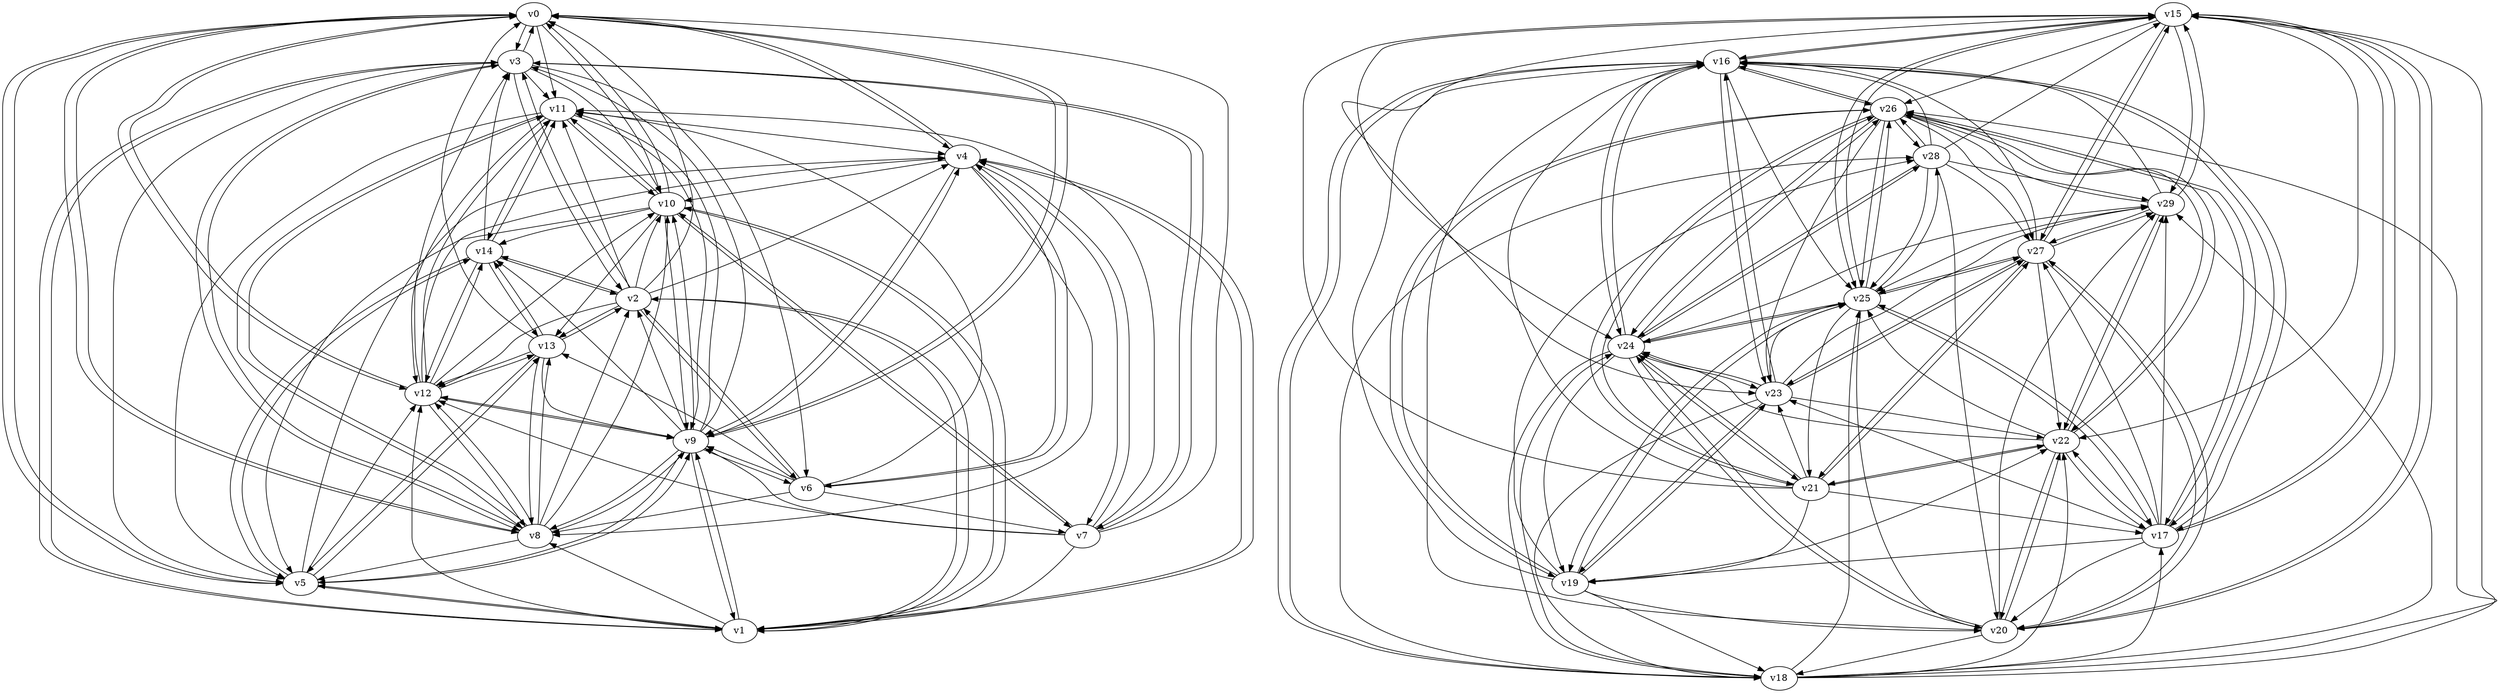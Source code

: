 digraph buchi_test030 {
    v0 [name="v0", player=0, priority=1];
    v1 [name="v1", player=0, priority=0];
    v2 [name="v2", player=1, priority=0];
    v3 [name="v3", player=1, priority=0];
    v4 [name="v4", player=0, priority=0];
    v5 [name="v5", player=1, priority=0];
    v6 [name="v6", player=0, priority=1];
    v7 [name="v7", player=0, priority=1];
    v8 [name="v8", player=1, priority=1];
    v9 [name="v9", player=1, priority=1];
    v10 [name="v10", player=0, priority=1];
    v11 [name="v11", player=0, priority=0];
    v12 [name="v12", player=1, priority=0];
    v13 [name="v13", player=0, priority=1];
    v14 [name="v14", player=1, priority=1];
    v15 [name="v15", player=1, priority=1];
    v16 [name="v16", player=1, priority=0];
    v17 [name="v17", player=1, priority=1];
    v18 [name="v18", player=1, priority=1];
    v19 [name="v19", player=1, priority=0];
    v20 [name="v20", player=1, priority=0];
    v21 [name="v21", player=0, priority=0];
    v22 [name="v22", player=0, priority=1];
    v23 [name="v23", player=0, priority=1];
    v24 [name="v24", player=0, priority=0];
    v25 [name="v25", player=0, priority=1];
    v26 [name="v26", player=1, priority=0];
    v27 [name="v27", player=0, priority=1];
    v28 [name="v28", player=1, priority=0];
    v29 [name="v29", player=1, priority=0];
    v12 -> v4;
    v26 -> v21;
    v4 -> v0;
    v18 -> v17;
    v21 -> v16;
    v4 -> v9;
    v18 -> v26;
    v5 -> v1;
    v8 -> v0;
    v22 -> v17;
    v14 -> v13;
    v20 -> v29;
    v8 -> v9;
    v22 -> v26;
    v9 -> v8;
    v0 -> v5;
    v11 -> v5;
    v19 -> v18;
    v23 -> v25;
    v11 -> v14;
    v2 -> v11;
    v13 -> v8;
    v6 -> v2;
    v7 -> v1;
    v6 -> v11;
    v7 -> v10;
    v24 -> v26;
    v15 -> v23;
    v26 -> v23;
    v18 -> v28;
    v3 -> v6;
    v20 -> v22;
    v8 -> v2;
    v9 -> v1;
    v5 -> v12;
    v8 -> v11;
    v9 -> v10;
    v23 -> v27;
    v2 -> v4;
    v17 -> v23;
    v1 -> v8;
    v6 -> v4;
    v7 -> v3;
    v24 -> v19;
    v15 -> v16;
    v6 -> v13;
    v16 -> v15;
    v7 -> v12;
    v24 -> v28;
    v15 -> v25;
    v25 -> v27;
    v16 -> v24;
    v26 -> v16;
    v26 -> v25;
    v20 -> v15;
    v3 -> v8;
    v20 -> v24;
    v22 -> v21;
    v29 -> v27;
    v9 -> v3;
    v5 -> v14;
    v17 -> v16;
    v28 -> v16;
    v9 -> v12;
    v0 -> v9;
    v11 -> v9;
    v23 -> v29;
    v1 -> v10;
    v13 -> v12;
    v27 -> v29;
    v24 -> v21;
    v25 -> v20;
    v16 -> v17;
    v16 -> v26;
    v3 -> v1;
    v12 -> v13;
    v3 -> v10;
    v9 -> v5;
    v23 -> v22;
    v9 -> v14;
    v1 -> v3;
    v13 -> v5;
    v27 -> v22;
    v1 -> v12;
    v13 -> v14;
    v24 -> v23;
    v18 -> v16;
    v14 -> v3;
    v5 -> v0;
    v29 -> v22;
    v14 -> v12;
    v5 -> v9;
    v22 -> v25;
    v21 -> v27;
    v23 -> v24;
    v11 -> v4;
    v27 -> v15;
    v1 -> v5;
    v19 -> v20;
    v7 -> v0;
    v24 -> v16;
    v2 -> v13;
    v25 -> v15;
    v7 -> v9;
    v24 -> v25;
    v25 -> v24;
    v29 -> v15;
    v12 -> v8;
    v3 -> v5;
    v14 -> v5;
    v26 -> v27;
    v9 -> v0;
    v10 -> v1;
    v13 -> v0;
    v8 -> v13;
    v13 -> v9;
    v2 -> v6;
    v17 -> v25;
    v19 -> v22;
    v24 -> v18;
    v26 -> v22;
    v25 -> v17;
    v28 -> v25;
    v7 -> v11;
    v25 -> v26;
    v16 -> v23;
    v12 -> v10;
    v3 -> v7;
    v5 -> v4;
    v4 -> v6;
    v15 -> v27;
    v9 -> v2;
    v21 -> v22;
    v5 -> v13;
    v22 -> v20;
    v23 -> v19;
    v29 -> v26;
    v13 -> v2;
    v1 -> v9;
    v0 -> v11;
    v17 -> v27;
    v28 -> v27;
    v7 -> v4;
    v25 -> v19;
    v25 -> v28;
    v6 -> v8;
    v12 -> v3;
    v3 -> v0;
    v15 -> v20;
    v20 -> v16;
    v21 -> v15;
    v15 -> v29;
    v4 -> v8;
    v18 -> v25;
    v21 -> v24;
    v10 -> v5;
    v1 -> v2;
    v0 -> v4;
    v2 -> v1;
    v17 -> v20;
    v10 -> v14;
    v27 -> v21;
    v28 -> v20;
    v2 -> v10;
    v17 -> v29;
    v19 -> v26;
    v28 -> v29;
    v25 -> v21;
    v15 -> v22;
    v3 -> v2;
    v14 -> v2;
    v4 -> v1;
    v20 -> v18;
    v12 -> v14;
    v3 -> v11;
    v14 -> v11;
    v4 -> v10;
    v21 -> v17;
    v21 -> v26;
    v8 -> v10;
    v10 -> v7;
    v1 -> v4;
    v27 -> v23;
    v2 -> v3;
    v17 -> v22;
    v2 -> v12;
    v19 -> v28;
    v15 -> v24;
    v26 -> v24;
    v21 -> v19;
    v23 -> v16;
    v18 -> v29;
    v8 -> v3;
    v10 -> v0;
    v27 -> v16;
    v17 -> v15;
    v8 -> v12;
    v10 -> v9;
    v9 -> v11;
    v0 -> v8;
    v11 -> v8;
    v22 -> v29;
    v27 -> v25;
    v28 -> v15;
    v28 -> v24;
    v2 -> v14;
    v24 -> v20;
    v12 -> v0;
    v15 -> v17;
    v26 -> v17;
    v29 -> v16;
    v24 -> v29;
    v12 -> v9;
    v15 -> v26;
    v16 -> v25;
    v18 -> v22;
    v29 -> v25;
    v23 -> v18;
    v8 -> v5;
    v9 -> v4;
    v10 -> v11;
    v0 -> v10;
    v11 -> v10;
    v17 -> v26;
    v19 -> v23;
    v28 -> v26;
    v6 -> v7;
    v26 -> v19;
    v16 -> v18;
    v18 -> v15;
    v12 -> v11;
    v26 -> v28;
    v4 -> v7;
    v18 -> v24;
    v21 -> v23;
    v20 -> v27;
    v22 -> v24;
    v9 -> v6;
    v0 -> v3;
    v2 -> v0;
    v17 -> v19;
    v10 -> v13;
    v19 -> v16;
    v0 -> v12;
    v11 -> v12;
    v19 -> v25;
    v27 -> v20;
    v6 -> v9;
}

